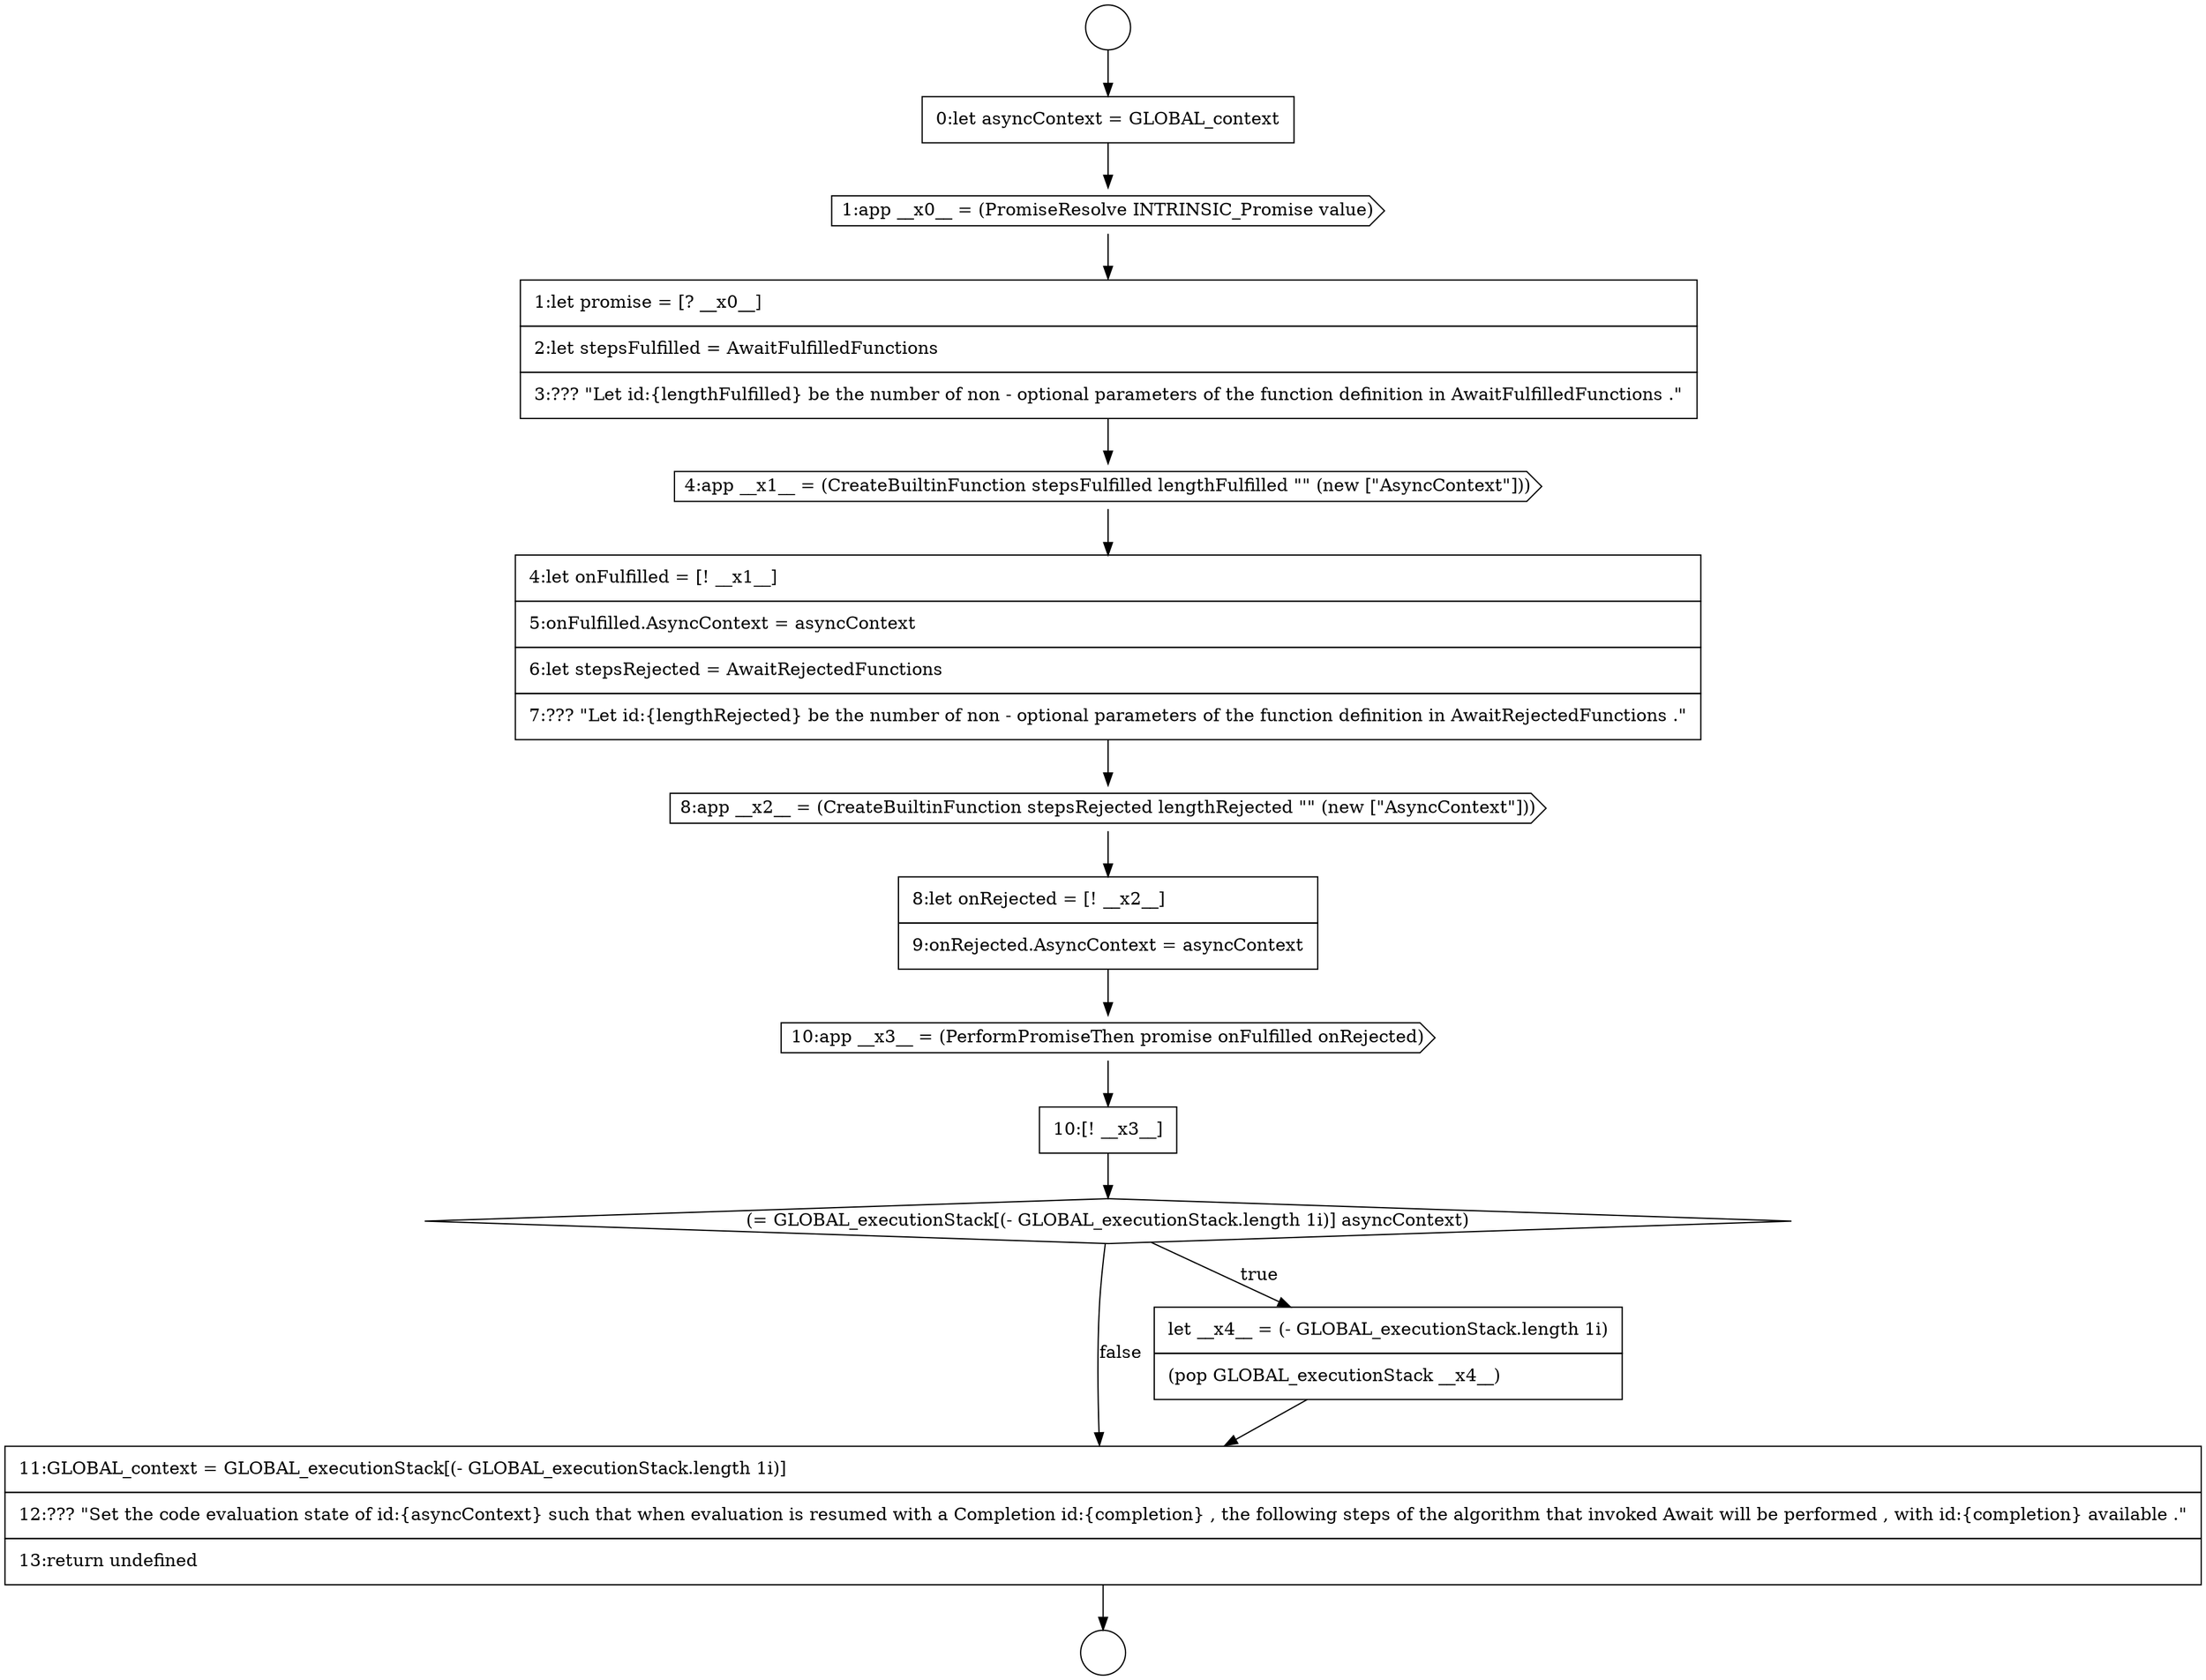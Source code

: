 digraph {
  node0 [shape=circle label=" " color="black" fillcolor="white" style=filled]
  node5 [shape=cds, label=<<font color="black">4:app __x1__ = (CreateBuiltinFunction stepsFulfilled lengthFulfilled &quot;&quot; (new [&quot;AsyncContext&quot;]))</font>> color="black" fillcolor="white" style=filled]
  node10 [shape=none, margin=0, label=<<font color="black">
    <table border="0" cellborder="1" cellspacing="0" cellpadding="10">
      <tr><td align="left">10:[! __x3__]</td></tr>
    </table>
  </font>> color="black" fillcolor="white" style=filled]
  node1 [shape=circle label=" " color="black" fillcolor="white" style=filled]
  node6 [shape=none, margin=0, label=<<font color="black">
    <table border="0" cellborder="1" cellspacing="0" cellpadding="10">
      <tr><td align="left">4:let onFulfilled = [! __x1__]</td></tr>
      <tr><td align="left">5:onFulfilled.AsyncContext = asyncContext</td></tr>
      <tr><td align="left">6:let stepsRejected = AwaitRejectedFunctions</td></tr>
      <tr><td align="left">7:??? &quot;Let id:{lengthRejected} be the number of non - optional parameters of the function definition in AwaitRejectedFunctions .&quot;</td></tr>
    </table>
  </font>> color="black" fillcolor="white" style=filled]
  node9 [shape=cds, label=<<font color="black">10:app __x3__ = (PerformPromiseThen promise onFulfilled onRejected)</font>> color="black" fillcolor="white" style=filled]
  node13 [shape=none, margin=0, label=<<font color="black">
    <table border="0" cellborder="1" cellspacing="0" cellpadding="10">
      <tr><td align="left">11:GLOBAL_context = GLOBAL_executionStack[(- GLOBAL_executionStack.length 1i)]</td></tr>
      <tr><td align="left">12:??? &quot;Set the code evaluation state of id:{asyncContext} such that when evaluation is resumed with a Completion id:{completion} , the following steps of the algorithm that invoked Await will be performed , with id:{completion} available .&quot;</td></tr>
      <tr><td align="left">13:return undefined</td></tr>
    </table>
  </font>> color="black" fillcolor="white" style=filled]
  node2 [shape=none, margin=0, label=<<font color="black">
    <table border="0" cellborder="1" cellspacing="0" cellpadding="10">
      <tr><td align="left">0:let asyncContext = GLOBAL_context</td></tr>
    </table>
  </font>> color="black" fillcolor="white" style=filled]
  node12 [shape=none, margin=0, label=<<font color="black">
    <table border="0" cellborder="1" cellspacing="0" cellpadding="10">
      <tr><td align="left">let __x4__ = (- GLOBAL_executionStack.length 1i)</td></tr>
      <tr><td align="left">(pop GLOBAL_executionStack __x4__)</td></tr>
    </table>
  </font>> color="black" fillcolor="white" style=filled]
  node7 [shape=cds, label=<<font color="black">8:app __x2__ = (CreateBuiltinFunction stepsRejected lengthRejected &quot;&quot; (new [&quot;AsyncContext&quot;]))</font>> color="black" fillcolor="white" style=filled]
  node3 [shape=cds, label=<<font color="black">1:app __x0__ = (PromiseResolve INTRINSIC_Promise value)</font>> color="black" fillcolor="white" style=filled]
  node11 [shape=diamond, label=<<font color="black">(= GLOBAL_executionStack[(- GLOBAL_executionStack.length 1i)] asyncContext)</font>> color="black" fillcolor="white" style=filled]
  node8 [shape=none, margin=0, label=<<font color="black">
    <table border="0" cellborder="1" cellspacing="0" cellpadding="10">
      <tr><td align="left">8:let onRejected = [! __x2__]</td></tr>
      <tr><td align="left">9:onRejected.AsyncContext = asyncContext</td></tr>
    </table>
  </font>> color="black" fillcolor="white" style=filled]
  node4 [shape=none, margin=0, label=<<font color="black">
    <table border="0" cellborder="1" cellspacing="0" cellpadding="10">
      <tr><td align="left">1:let promise = [? __x0__]</td></tr>
      <tr><td align="left">2:let stepsFulfilled = AwaitFulfilledFunctions</td></tr>
      <tr><td align="left">3:??? &quot;Let id:{lengthFulfilled} be the number of non - optional parameters of the function definition in AwaitFulfilledFunctions .&quot;</td></tr>
    </table>
  </font>> color="black" fillcolor="white" style=filled]
  node7 -> node8 [ color="black"]
  node2 -> node3 [ color="black"]
  node11 -> node12 [label=<<font color="black">true</font>> color="black"]
  node11 -> node13 [label=<<font color="black">false</font>> color="black"]
  node12 -> node13 [ color="black"]
  node0 -> node2 [ color="black"]
  node6 -> node7 [ color="black"]
  node9 -> node10 [ color="black"]
  node10 -> node11 [ color="black"]
  node4 -> node5 [ color="black"]
  node8 -> node9 [ color="black"]
  node13 -> node1 [ color="black"]
  node5 -> node6 [ color="black"]
  node3 -> node4 [ color="black"]
}
